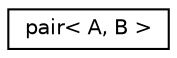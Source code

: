digraph "Graphical Class Hierarchy"
{
 // LATEX_PDF_SIZE
  edge [fontname="Helvetica",fontsize="10",labelfontname="Helvetica",labelfontsize="10"];
  node [fontname="Helvetica",fontsize="10",shape=record];
  rankdir="LR";
  Node0 [label="pair\< A, B \>",height=0.2,width=0.4,color="black", fillcolor="white", style="filled",URL="$structpair.html",tooltip=" "];
}
